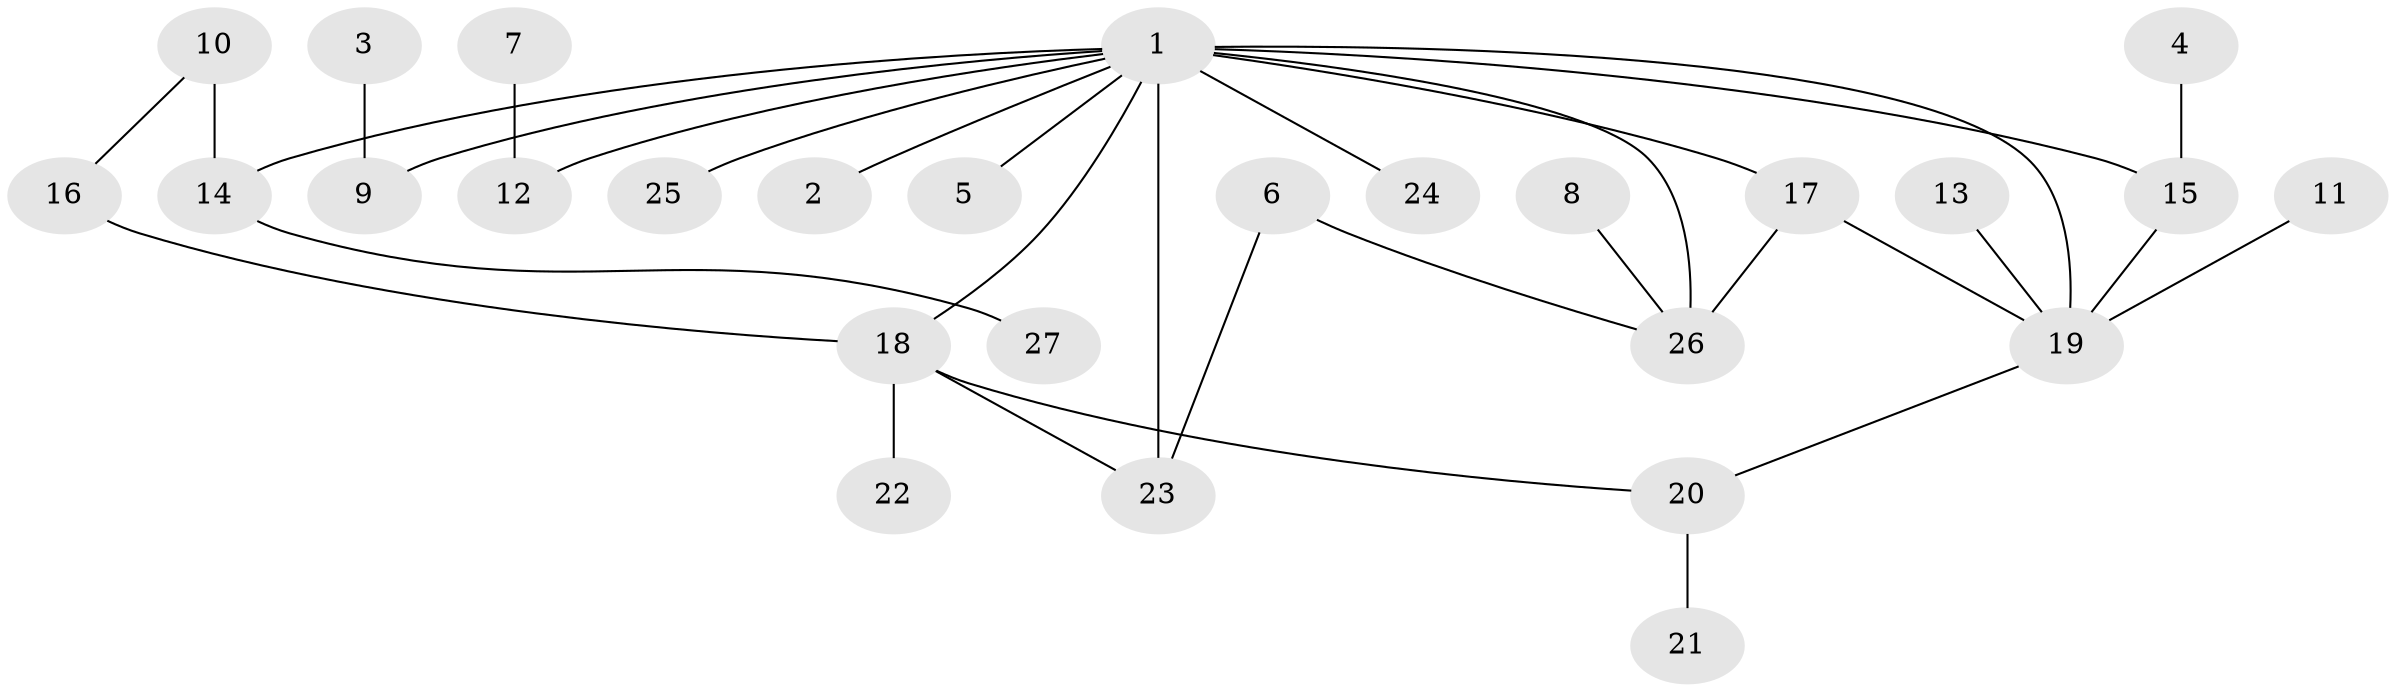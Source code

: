 // original degree distribution, {1: 0.48148148148148145, 17: 0.018518518518518517, 2: 0.16666666666666666, 6: 0.018518518518518517, 5: 0.037037037037037035, 4: 0.1111111111111111, 3: 0.14814814814814814, 9: 0.018518518518518517}
// Generated by graph-tools (version 1.1) at 2025/25/03/09/25 03:25:56]
// undirected, 27 vertices, 33 edges
graph export_dot {
graph [start="1"]
  node [color=gray90,style=filled];
  1;
  2;
  3;
  4;
  5;
  6;
  7;
  8;
  9;
  10;
  11;
  12;
  13;
  14;
  15;
  16;
  17;
  18;
  19;
  20;
  21;
  22;
  23;
  24;
  25;
  26;
  27;
  1 -- 2 [weight=1.0];
  1 -- 5 [weight=1.0];
  1 -- 9 [weight=1.0];
  1 -- 12 [weight=1.0];
  1 -- 14 [weight=1.0];
  1 -- 15 [weight=1.0];
  1 -- 17 [weight=2.0];
  1 -- 18 [weight=1.0];
  1 -- 19 [weight=1.0];
  1 -- 23 [weight=1.0];
  1 -- 24 [weight=1.0];
  1 -- 25 [weight=1.0];
  1 -- 26 [weight=2.0];
  3 -- 9 [weight=1.0];
  4 -- 15 [weight=1.0];
  6 -- 23 [weight=1.0];
  6 -- 26 [weight=1.0];
  7 -- 12 [weight=1.0];
  8 -- 26 [weight=1.0];
  10 -- 14 [weight=2.0];
  10 -- 16 [weight=1.0];
  11 -- 19 [weight=2.0];
  13 -- 19 [weight=1.0];
  14 -- 27 [weight=1.0];
  15 -- 19 [weight=1.0];
  16 -- 18 [weight=1.0];
  17 -- 19 [weight=1.0];
  17 -- 26 [weight=1.0];
  18 -- 20 [weight=1.0];
  18 -- 22 [weight=1.0];
  18 -- 23 [weight=1.0];
  19 -- 20 [weight=1.0];
  20 -- 21 [weight=1.0];
}
